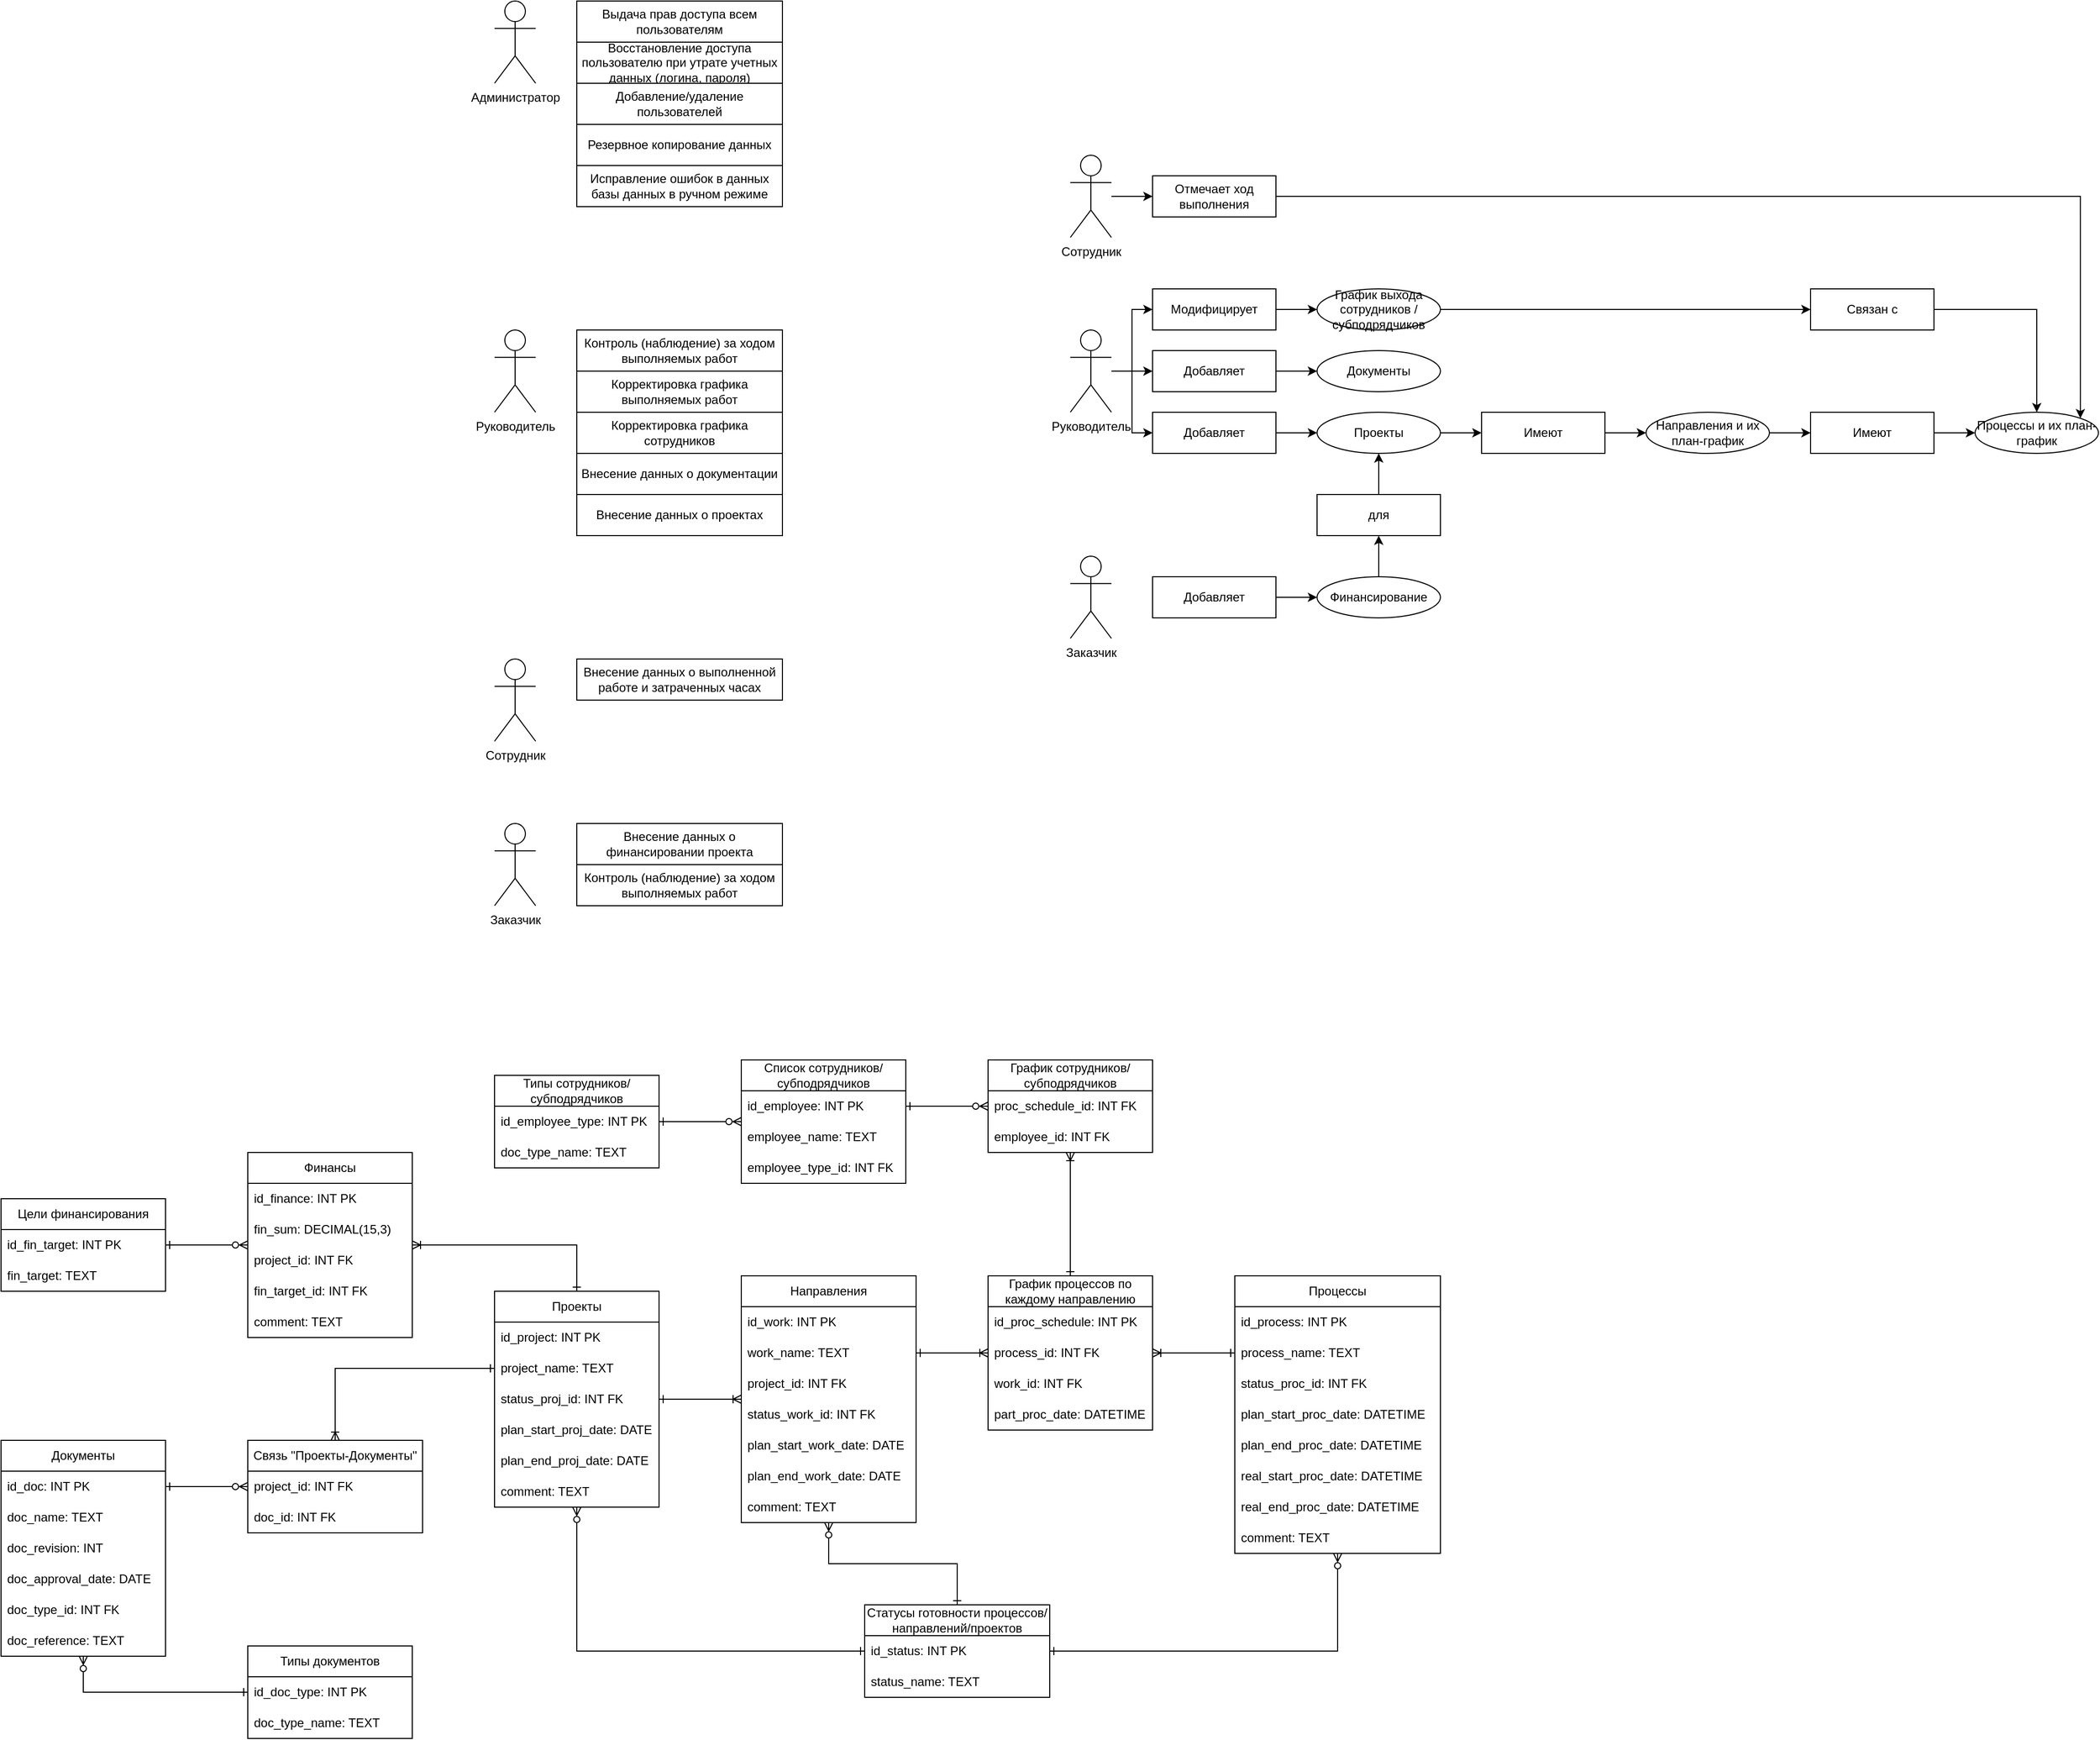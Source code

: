 <mxfile version="20.8.16" type="device"><diagram name="Страница 1" id="fmN9iyPUfNRFWjDnkUL7"><mxGraphModel dx="2022" dy="703" grid="1" gridSize="10" guides="1" tooltips="1" connect="1" arrows="1" fold="1" page="1" pageScale="1" pageWidth="827" pageHeight="1169" math="0" shadow="0"><root><mxCell id="0"/><mxCell id="1" parent="0"/><mxCell id="URgzdsY_pDpGxQ0iiPuo-1" value="Администратор" style="shape=umlActor;verticalLabelPosition=bottom;verticalAlign=top;html=1;outlineConnect=0;" parent="1" vertex="1"><mxGeometry x="40" y="40" width="40" height="80" as="geometry"/></mxCell><mxCell id="URgzdsY_pDpGxQ0iiPuo-2" value="Руководитель" style="shape=umlActor;verticalLabelPosition=bottom;verticalAlign=top;html=1;outlineConnect=0;" parent="1" vertex="1"><mxGeometry x="40" y="360" width="40" height="80" as="geometry"/></mxCell><mxCell id="URgzdsY_pDpGxQ0iiPuo-4" value="Сотрудник" style="shape=umlActor;verticalLabelPosition=bottom;verticalAlign=top;html=1;outlineConnect=0;" parent="1" vertex="1"><mxGeometry x="40" y="680" width="40" height="80" as="geometry"/></mxCell><mxCell id="URgzdsY_pDpGxQ0iiPuo-5" value="Заказчик" style="shape=umlActor;verticalLabelPosition=bottom;verticalAlign=top;html=1;outlineConnect=0;" parent="1" vertex="1"><mxGeometry x="40" y="840" width="40" height="80" as="geometry"/></mxCell><mxCell id="URgzdsY_pDpGxQ0iiPuo-7" value="Выдача прав доступа всем пользователям" style="rounded=0;whiteSpace=wrap;html=1;" parent="1" vertex="1"><mxGeometry x="120" y="40" width="200" height="40" as="geometry"/></mxCell><mxCell id="URgzdsY_pDpGxQ0iiPuo-8" value="Восстановление доступа пользователю при утрате учетных данных (логина, пароля)" style="rounded=0;whiteSpace=wrap;html=1;" parent="1" vertex="1"><mxGeometry x="120" y="80" width="200" height="40" as="geometry"/></mxCell><mxCell id="URgzdsY_pDpGxQ0iiPuo-9" value="Добавление/удаление пользователей" style="rounded=0;whiteSpace=wrap;html=1;" parent="1" vertex="1"><mxGeometry x="120" y="120" width="200" height="40" as="geometry"/></mxCell><mxCell id="URgzdsY_pDpGxQ0iiPuo-10" value="Резервное копирование данных" style="rounded=0;whiteSpace=wrap;html=1;" parent="1" vertex="1"><mxGeometry x="120" y="160" width="200" height="40" as="geometry"/></mxCell><mxCell id="URgzdsY_pDpGxQ0iiPuo-11" value="Исправление ошибок в данных базы данных в ручном режиме" style="rounded=0;whiteSpace=wrap;html=1;" parent="1" vertex="1"><mxGeometry x="120" y="200" width="200" height="40" as="geometry"/></mxCell><mxCell id="URgzdsY_pDpGxQ0iiPuo-12" value="Контроль (наблюдение) за ходом выполняемых работ" style="rounded=0;whiteSpace=wrap;html=1;" parent="1" vertex="1"><mxGeometry x="120" y="360" width="200" height="40" as="geometry"/></mxCell><mxCell id="URgzdsY_pDpGxQ0iiPuo-13" value="Корректировка графика выполняемых работ" style="rounded=0;whiteSpace=wrap;html=1;" parent="1" vertex="1"><mxGeometry x="120" y="400" width="200" height="40" as="geometry"/></mxCell><mxCell id="URgzdsY_pDpGxQ0iiPuo-14" value="Корректировка графика сотрудников" style="rounded=0;whiteSpace=wrap;html=1;" parent="1" vertex="1"><mxGeometry x="120" y="440" width="200" height="40" as="geometry"/></mxCell><mxCell id="URgzdsY_pDpGxQ0iiPuo-15" value="Внесение данных о документации" style="rounded=0;whiteSpace=wrap;html=1;" parent="1" vertex="1"><mxGeometry x="120" y="480" width="200" height="40" as="geometry"/></mxCell><mxCell id="URgzdsY_pDpGxQ0iiPuo-16" value="Внесение данных о выполненной работе и затраченных часах" style="rounded=0;whiteSpace=wrap;html=1;" parent="1" vertex="1"><mxGeometry x="120" y="680" width="200" height="40" as="geometry"/></mxCell><mxCell id="URgzdsY_pDpGxQ0iiPuo-18" value="Внесение данных о финансировании проекта" style="rounded=0;whiteSpace=wrap;html=1;" parent="1" vertex="1"><mxGeometry x="120" y="840" width="200" height="40" as="geometry"/></mxCell><mxCell id="URgzdsY_pDpGxQ0iiPuo-19" value="Внесение данных о проектах" style="rounded=0;whiteSpace=wrap;html=1;" parent="1" vertex="1"><mxGeometry x="120" y="520" width="200" height="40" as="geometry"/></mxCell><mxCell id="URgzdsY_pDpGxQ0iiPuo-20" value="Контроль (наблюдение) за ходом выполняемых работ" style="rounded=0;whiteSpace=wrap;html=1;" parent="1" vertex="1"><mxGeometry x="120" y="880" width="200" height="40" as="geometry"/></mxCell><mxCell id="NJq0uMpgnQqHu8FUsly3-77" style="edgeStyle=orthogonalEdgeStyle;rounded=0;orthogonalLoop=1;jettySize=auto;html=1;entryX=0;entryY=0.5;entryDx=0;entryDy=0;startArrow=ERzeroToMany;startFill=0;endArrow=ERone;endFill=0;" parent="1" source="URgzdsY_pDpGxQ0iiPuo-29" target="NJq0uMpgnQqHu8FUsly3-2" edge="1"><mxGeometry relative="1" as="geometry"/></mxCell><mxCell id="URgzdsY_pDpGxQ0iiPuo-29" value="Проекты" style="swimlane;fontStyle=0;childLayout=stackLayout;horizontal=1;startSize=30;horizontalStack=0;resizeParent=1;resizeParentMax=0;resizeLast=0;collapsible=1;marginBottom=0;whiteSpace=wrap;html=1;" parent="1" vertex="1"><mxGeometry x="40" y="1295" width="160" height="210" as="geometry"/></mxCell><mxCell id="URgzdsY_pDpGxQ0iiPuo-30" value="id_project: INT PK" style="text;strokeColor=none;fillColor=none;align=left;verticalAlign=middle;spacingLeft=4;spacingRight=4;overflow=hidden;points=[[0,0.5],[1,0.5]];portConstraint=eastwest;rotatable=0;whiteSpace=wrap;html=1;" parent="URgzdsY_pDpGxQ0iiPuo-29" vertex="1"><mxGeometry y="30" width="160" height="30" as="geometry"/></mxCell><mxCell id="NJq0uMpgnQqHu8FUsly3-47" value="project_name: TEXT" style="text;strokeColor=none;fillColor=none;align=left;verticalAlign=middle;spacingLeft=4;spacingRight=4;overflow=hidden;points=[[0,0.5],[1,0.5]];portConstraint=eastwest;rotatable=0;whiteSpace=wrap;html=1;" parent="URgzdsY_pDpGxQ0iiPuo-29" vertex="1"><mxGeometry y="60" width="160" height="30" as="geometry"/></mxCell><mxCell id="NJq0uMpgnQqHu8FUsly3-48" value="status_proj_id: INT FK" style="text;strokeColor=none;fillColor=none;align=left;verticalAlign=middle;spacingLeft=4;spacingRight=4;overflow=hidden;points=[[0,0.5],[1,0.5]];portConstraint=eastwest;rotatable=0;whiteSpace=wrap;html=1;" parent="URgzdsY_pDpGxQ0iiPuo-29" vertex="1"><mxGeometry y="90" width="160" height="30" as="geometry"/></mxCell><mxCell id="URgzdsY_pDpGxQ0iiPuo-31" value="plan_start_proj_date: DATE" style="text;strokeColor=none;fillColor=none;align=left;verticalAlign=middle;spacingLeft=4;spacingRight=4;overflow=hidden;points=[[0,0.5],[1,0.5]];portConstraint=eastwest;rotatable=0;whiteSpace=wrap;html=1;" parent="URgzdsY_pDpGxQ0iiPuo-29" vertex="1"><mxGeometry y="120" width="160" height="30" as="geometry"/></mxCell><mxCell id="NJq0uMpgnQqHu8FUsly3-49" value="plan_end_proj_date: DATE" style="text;strokeColor=none;fillColor=none;align=left;verticalAlign=middle;spacingLeft=4;spacingRight=4;overflow=hidden;points=[[0,0.5],[1,0.5]];portConstraint=eastwest;rotatable=0;whiteSpace=wrap;html=1;" parent="URgzdsY_pDpGxQ0iiPuo-29" vertex="1"><mxGeometry y="150" width="160" height="30" as="geometry"/></mxCell><mxCell id="URgzdsY_pDpGxQ0iiPuo-32" value="comment: TEXT" style="text;strokeColor=none;fillColor=none;align=left;verticalAlign=middle;spacingLeft=4;spacingRight=4;overflow=hidden;points=[[0,0.5],[1,0.5]];portConstraint=eastwest;rotatable=0;whiteSpace=wrap;html=1;" parent="URgzdsY_pDpGxQ0iiPuo-29" vertex="1"><mxGeometry y="180" width="160" height="30" as="geometry"/></mxCell><mxCell id="NJq0uMpgnQqHu8FUsly3-1" value="Статусы готовности процессов/направлений/проектов" style="swimlane;fontStyle=0;childLayout=stackLayout;horizontal=1;startSize=30;horizontalStack=0;resizeParent=1;resizeParentMax=0;resizeLast=0;collapsible=1;marginBottom=0;whiteSpace=wrap;html=1;" parent="1" vertex="1"><mxGeometry x="400" y="1600" width="180" height="90" as="geometry"/></mxCell><mxCell id="NJq0uMpgnQqHu8FUsly3-2" value="id_status: INT PK" style="text;strokeColor=none;fillColor=none;align=left;verticalAlign=middle;spacingLeft=4;spacingRight=4;overflow=hidden;points=[[0,0.5],[1,0.5]];portConstraint=eastwest;rotatable=0;whiteSpace=wrap;html=1;" parent="NJq0uMpgnQqHu8FUsly3-1" vertex="1"><mxGeometry y="30" width="180" height="30" as="geometry"/></mxCell><mxCell id="NJq0uMpgnQqHu8FUsly3-3" value="status_name: TEXT" style="text;strokeColor=none;fillColor=none;align=left;verticalAlign=middle;spacingLeft=4;spacingRight=4;overflow=hidden;points=[[0,0.5],[1,0.5]];portConstraint=eastwest;rotatable=0;whiteSpace=wrap;html=1;" parent="NJq0uMpgnQqHu8FUsly3-1" vertex="1"><mxGeometry y="60" width="180" height="30" as="geometry"/></mxCell><mxCell id="NJq0uMpgnQqHu8FUsly3-90" style="edgeStyle=orthogonalEdgeStyle;rounded=0;orthogonalLoop=1;jettySize=auto;html=1;entryX=1;entryY=0.5;entryDx=0;entryDy=0;endArrow=ERone;endFill=0;startArrow=ERzeroToMany;startFill=0;" parent="1" source="NJq0uMpgnQqHu8FUsly3-5" target="NJq0uMpgnQqHu8FUsly3-42" edge="1"><mxGeometry relative="1" as="geometry"/></mxCell><mxCell id="NJq0uMpgnQqHu8FUsly3-91" style="edgeStyle=orthogonalEdgeStyle;rounded=0;orthogonalLoop=1;jettySize=auto;html=1;entryX=0.5;entryY=0;entryDx=0;entryDy=0;startArrow=ERoneToMany;startFill=0;endArrow=ERone;endFill=0;" parent="1" source="NJq0uMpgnQqHu8FUsly3-5" target="URgzdsY_pDpGxQ0iiPuo-29" edge="1"><mxGeometry relative="1" as="geometry"/></mxCell><mxCell id="NJq0uMpgnQqHu8FUsly3-5" value="Финансы" style="swimlane;fontStyle=0;childLayout=stackLayout;horizontal=1;startSize=30;horizontalStack=0;resizeParent=1;resizeParentMax=0;resizeLast=0;collapsible=1;marginBottom=0;whiteSpace=wrap;html=1;" parent="1" vertex="1"><mxGeometry x="-200" y="1160" width="160" height="180" as="geometry"/></mxCell><mxCell id="NJq0uMpgnQqHu8FUsly3-6" value="id_finance: INT PK" style="text;strokeColor=none;fillColor=none;align=left;verticalAlign=middle;spacingLeft=4;spacingRight=4;overflow=hidden;points=[[0,0.5],[1,0.5]];portConstraint=eastwest;rotatable=0;whiteSpace=wrap;html=1;" parent="NJq0uMpgnQqHu8FUsly3-5" vertex="1"><mxGeometry y="30" width="160" height="30" as="geometry"/></mxCell><mxCell id="NJq0uMpgnQqHu8FUsly3-7" value="fin_sum: DECIMAL(15,3)" style="text;strokeColor=none;fillColor=none;align=left;verticalAlign=middle;spacingLeft=4;spacingRight=4;overflow=hidden;points=[[0,0.5],[1,0.5]];portConstraint=eastwest;rotatable=0;whiteSpace=wrap;html=1;" parent="NJq0uMpgnQqHu8FUsly3-5" vertex="1"><mxGeometry y="60" width="160" height="30" as="geometry"/></mxCell><mxCell id="NJq0uMpgnQqHu8FUsly3-92" value="project_id: INT FK" style="text;strokeColor=none;fillColor=none;align=left;verticalAlign=middle;spacingLeft=4;spacingRight=4;overflow=hidden;points=[[0,0.5],[1,0.5]];portConstraint=eastwest;rotatable=0;whiteSpace=wrap;html=1;" parent="NJq0uMpgnQqHu8FUsly3-5" vertex="1"><mxGeometry y="90" width="160" height="30" as="geometry"/></mxCell><mxCell id="NJq0uMpgnQqHu8FUsly3-8" value="fin_target_id: INT FK" style="text;strokeColor=none;fillColor=none;align=left;verticalAlign=middle;spacingLeft=4;spacingRight=4;overflow=hidden;points=[[0,0.5],[1,0.5]];portConstraint=eastwest;rotatable=0;whiteSpace=wrap;html=1;" parent="NJq0uMpgnQqHu8FUsly3-5" vertex="1"><mxGeometry y="120" width="160" height="30" as="geometry"/></mxCell><mxCell id="NJq0uMpgnQqHu8FUsly3-53" value="comment: TEXT" style="text;strokeColor=none;fillColor=none;align=left;verticalAlign=middle;spacingLeft=4;spacingRight=4;overflow=hidden;points=[[0,0.5],[1,0.5]];portConstraint=eastwest;rotatable=0;whiteSpace=wrap;html=1;" parent="NJq0uMpgnQqHu8FUsly3-5" vertex="1"><mxGeometry y="150" width="160" height="30" as="geometry"/></mxCell><mxCell id="NJq0uMpgnQqHu8FUsly3-88" style="edgeStyle=orthogonalEdgeStyle;rounded=0;orthogonalLoop=1;jettySize=auto;html=1;entryX=0;entryY=0.5;entryDx=0;entryDy=0;startArrow=ERzeroToMany;startFill=0;endArrow=ERone;endFill=0;" parent="1" source="NJq0uMpgnQqHu8FUsly3-9" target="NJq0uMpgnQqHu8FUsly3-38" edge="1"><mxGeometry relative="1" as="geometry"/></mxCell><mxCell id="NJq0uMpgnQqHu8FUsly3-9" value="Документы" style="swimlane;fontStyle=0;childLayout=stackLayout;horizontal=1;startSize=30;horizontalStack=0;resizeParent=1;resizeParentMax=0;resizeLast=0;collapsible=1;marginBottom=0;whiteSpace=wrap;html=1;" parent="1" vertex="1"><mxGeometry x="-440" y="1440" width="160" height="210" as="geometry"/></mxCell><mxCell id="NJq0uMpgnQqHu8FUsly3-10" value="id_doc: INT PK" style="text;strokeColor=none;fillColor=none;align=left;verticalAlign=middle;spacingLeft=4;spacingRight=4;overflow=hidden;points=[[0,0.5],[1,0.5]];portConstraint=eastwest;rotatable=0;whiteSpace=wrap;html=1;" parent="NJq0uMpgnQqHu8FUsly3-9" vertex="1"><mxGeometry y="30" width="160" height="30" as="geometry"/></mxCell><mxCell id="NJq0uMpgnQqHu8FUsly3-12" value="doc_name: TEXT" style="text;strokeColor=none;fillColor=none;align=left;verticalAlign=middle;spacingLeft=4;spacingRight=4;overflow=hidden;points=[[0,0.5],[1,0.5]];portConstraint=eastwest;rotatable=0;whiteSpace=wrap;html=1;" parent="NJq0uMpgnQqHu8FUsly3-9" vertex="1"><mxGeometry y="60" width="160" height="30" as="geometry"/></mxCell><mxCell id="NJq0uMpgnQqHu8FUsly3-54" value="doc_revision: INT" style="text;strokeColor=none;fillColor=none;align=left;verticalAlign=middle;spacingLeft=4;spacingRight=4;overflow=hidden;points=[[0,0.5],[1,0.5]];portConstraint=eastwest;rotatable=0;whiteSpace=wrap;html=1;" parent="NJq0uMpgnQqHu8FUsly3-9" vertex="1"><mxGeometry y="90" width="160" height="30" as="geometry"/></mxCell><mxCell id="NJq0uMpgnQqHu8FUsly3-55" value="doc_approval_date: DATE" style="text;strokeColor=none;fillColor=none;align=left;verticalAlign=middle;spacingLeft=4;spacingRight=4;overflow=hidden;points=[[0,0.5],[1,0.5]];portConstraint=eastwest;rotatable=0;whiteSpace=wrap;html=1;" parent="NJq0uMpgnQqHu8FUsly3-9" vertex="1"><mxGeometry y="120" width="160" height="30" as="geometry"/></mxCell><mxCell id="NJq0uMpgnQqHu8FUsly3-62" value="doc_type_id: INT FK" style="text;strokeColor=none;fillColor=none;align=left;verticalAlign=middle;spacingLeft=4;spacingRight=4;overflow=hidden;points=[[0,0.5],[1,0.5]];portConstraint=eastwest;rotatable=0;whiteSpace=wrap;html=1;" parent="NJq0uMpgnQqHu8FUsly3-9" vertex="1"><mxGeometry y="150" width="160" height="30" as="geometry"/></mxCell><mxCell id="NJq0uMpgnQqHu8FUsly3-11" value="doc_reference: TEXT" style="text;strokeColor=none;fillColor=none;align=left;verticalAlign=middle;spacingLeft=4;spacingRight=4;overflow=hidden;points=[[0,0.5],[1,0.5]];portConstraint=eastwest;rotatable=0;whiteSpace=wrap;html=1;" parent="NJq0uMpgnQqHu8FUsly3-9" vertex="1"><mxGeometry y="180" width="160" height="30" as="geometry"/></mxCell><mxCell id="NJq0uMpgnQqHu8FUsly3-78" style="edgeStyle=orthogonalEdgeStyle;rounded=0;orthogonalLoop=1;jettySize=auto;html=1;entryX=0.5;entryY=0;entryDx=0;entryDy=0;startArrow=ERzeroToMany;startFill=0;endArrow=ERone;endFill=0;" parent="1" source="NJq0uMpgnQqHu8FUsly3-13" target="NJq0uMpgnQqHu8FUsly3-1" edge="1"><mxGeometry relative="1" as="geometry"/></mxCell><mxCell id="NJq0uMpgnQqHu8FUsly3-93" style="edgeStyle=orthogonalEdgeStyle;rounded=0;orthogonalLoop=1;jettySize=auto;html=1;entryX=1;entryY=0.5;entryDx=0;entryDy=0;startArrow=ERoneToMany;startFill=0;endArrow=ERone;endFill=0;" parent="1" source="NJq0uMpgnQqHu8FUsly3-13" target="NJq0uMpgnQqHu8FUsly3-48" edge="1"><mxGeometry relative="1" as="geometry"/></mxCell><mxCell id="NJq0uMpgnQqHu8FUsly3-13" value="Направления" style="swimlane;fontStyle=0;childLayout=stackLayout;horizontal=1;startSize=30;horizontalStack=0;resizeParent=1;resizeParentMax=0;resizeLast=0;collapsible=1;marginBottom=0;whiteSpace=wrap;html=1;" parent="1" vertex="1"><mxGeometry x="280" y="1280" width="170" height="240" as="geometry"/></mxCell><mxCell id="NJq0uMpgnQqHu8FUsly3-14" value="id_work: INT PK" style="text;strokeColor=none;fillColor=none;align=left;verticalAlign=middle;spacingLeft=4;spacingRight=4;overflow=hidden;points=[[0,0.5],[1,0.5]];portConstraint=eastwest;rotatable=0;whiteSpace=wrap;html=1;" parent="NJq0uMpgnQqHu8FUsly3-13" vertex="1"><mxGeometry y="30" width="170" height="30" as="geometry"/></mxCell><mxCell id="NJq0uMpgnQqHu8FUsly3-15" value="work_name: TEXT" style="text;strokeColor=none;fillColor=none;align=left;verticalAlign=middle;spacingLeft=4;spacingRight=4;overflow=hidden;points=[[0,0.5],[1,0.5]];portConstraint=eastwest;rotatable=0;whiteSpace=wrap;html=1;" parent="NJq0uMpgnQqHu8FUsly3-13" vertex="1"><mxGeometry y="60" width="170" height="30" as="geometry"/></mxCell><mxCell id="NJq0uMpgnQqHu8FUsly3-51" value="project_id: INT FK" style="text;strokeColor=none;fillColor=none;align=left;verticalAlign=middle;spacingLeft=4;spacingRight=4;overflow=hidden;points=[[0,0.5],[1,0.5]];portConstraint=eastwest;rotatable=0;whiteSpace=wrap;html=1;" parent="NJq0uMpgnQqHu8FUsly3-13" vertex="1"><mxGeometry y="90" width="170" height="30" as="geometry"/></mxCell><mxCell id="NJq0uMpgnQqHu8FUsly3-75" value="status_work_id: INT FK" style="text;strokeColor=none;fillColor=none;align=left;verticalAlign=middle;spacingLeft=4;spacingRight=4;overflow=hidden;points=[[0,0.5],[1,0.5]];portConstraint=eastwest;rotatable=0;whiteSpace=wrap;html=1;" parent="NJq0uMpgnQqHu8FUsly3-13" vertex="1"><mxGeometry y="120" width="170" height="30" as="geometry"/></mxCell><mxCell id="NJq0uMpgnQqHu8FUsly3-16" value="plan_start_work_date: DATE" style="text;strokeColor=none;fillColor=none;align=left;verticalAlign=middle;spacingLeft=4;spacingRight=4;overflow=hidden;points=[[0,0.5],[1,0.5]];portConstraint=eastwest;rotatable=0;whiteSpace=wrap;html=1;" parent="NJq0uMpgnQqHu8FUsly3-13" vertex="1"><mxGeometry y="150" width="170" height="30" as="geometry"/></mxCell><mxCell id="NJq0uMpgnQqHu8FUsly3-52" value="plan_end_work_date: DATE" style="text;strokeColor=none;fillColor=none;align=left;verticalAlign=middle;spacingLeft=4;spacingRight=4;overflow=hidden;points=[[0,0.5],[1,0.5]];portConstraint=eastwest;rotatable=0;whiteSpace=wrap;html=1;" parent="NJq0uMpgnQqHu8FUsly3-13" vertex="1"><mxGeometry y="180" width="170" height="30" as="geometry"/></mxCell><mxCell id="NJq0uMpgnQqHu8FUsly3-69" value="comment: TEXT" style="text;strokeColor=none;fillColor=none;align=left;verticalAlign=middle;spacingLeft=4;spacingRight=4;overflow=hidden;points=[[0,0.5],[1,0.5]];portConstraint=eastwest;rotatable=0;whiteSpace=wrap;html=1;" parent="NJq0uMpgnQqHu8FUsly3-13" vertex="1"><mxGeometry y="210" width="170" height="30" as="geometry"/></mxCell><mxCell id="NJq0uMpgnQqHu8FUsly3-80" style="edgeStyle=orthogonalEdgeStyle;rounded=0;orthogonalLoop=1;jettySize=auto;html=1;entryX=1;entryY=0.5;entryDx=0;entryDy=0;startArrow=ERoneToMany;startFill=0;endArrow=ERone;endFill=0;" parent="1" source="NJq0uMpgnQqHu8FUsly3-17" target="NJq0uMpgnQqHu8FUsly3-15" edge="1"><mxGeometry relative="1" as="geometry"/></mxCell><mxCell id="NJq0uMpgnQqHu8FUsly3-81" style="edgeStyle=orthogonalEdgeStyle;rounded=0;orthogonalLoop=1;jettySize=auto;html=1;entryX=0;entryY=0.5;entryDx=0;entryDy=0;startArrow=ERoneToMany;startFill=0;endArrow=ERone;endFill=0;" parent="1" source="NJq0uMpgnQqHu8FUsly3-17" target="NJq0uMpgnQqHu8FUsly3-66" edge="1"><mxGeometry relative="1" as="geometry"/></mxCell><mxCell id="NJq0uMpgnQqHu8FUsly3-17" value="График процессов по каждому направлению" style="swimlane;fontStyle=0;childLayout=stackLayout;horizontal=1;startSize=30;horizontalStack=0;resizeParent=1;resizeParentMax=0;resizeLast=0;collapsible=1;marginBottom=0;whiteSpace=wrap;html=1;" parent="1" vertex="1"><mxGeometry x="520" y="1280" width="160" height="150" as="geometry"/></mxCell><mxCell id="NJq0uMpgnQqHu8FUsly3-18" value="id_proc_schedule: INT PK" style="text;strokeColor=none;fillColor=none;align=left;verticalAlign=middle;spacingLeft=4;spacingRight=4;overflow=hidden;points=[[0,0.5],[1,0.5]];portConstraint=eastwest;rotatable=0;whiteSpace=wrap;html=1;" parent="NJq0uMpgnQqHu8FUsly3-17" vertex="1"><mxGeometry y="30" width="160" height="30" as="geometry"/></mxCell><mxCell id="NJq0uMpgnQqHu8FUsly3-19" value="process_id: INT FK" style="text;strokeColor=none;fillColor=none;align=left;verticalAlign=middle;spacingLeft=4;spacingRight=4;overflow=hidden;points=[[0,0.5],[1,0.5]];portConstraint=eastwest;rotatable=0;whiteSpace=wrap;html=1;" parent="NJq0uMpgnQqHu8FUsly3-17" vertex="1"><mxGeometry y="60" width="160" height="30" as="geometry"/></mxCell><mxCell id="NJq0uMpgnQqHu8FUsly3-20" value="work_id: INT FK" style="text;strokeColor=none;fillColor=none;align=left;verticalAlign=middle;spacingLeft=4;spacingRight=4;overflow=hidden;points=[[0,0.5],[1,0.5]];portConstraint=eastwest;rotatable=0;whiteSpace=wrap;html=1;" parent="NJq0uMpgnQqHu8FUsly3-17" vertex="1"><mxGeometry y="90" width="160" height="30" as="geometry"/></mxCell><mxCell id="NJq0uMpgnQqHu8FUsly3-71" value="part_proc_date: DATETIME" style="text;strokeColor=none;fillColor=none;align=left;verticalAlign=middle;spacingLeft=4;spacingRight=4;overflow=hidden;points=[[0,0.5],[1,0.5]];portConstraint=eastwest;rotatable=0;whiteSpace=wrap;html=1;" parent="NJq0uMpgnQqHu8FUsly3-17" vertex="1"><mxGeometry y="120" width="160" height="30" as="geometry"/></mxCell><mxCell id="NJq0uMpgnQqHu8FUsly3-79" style="edgeStyle=orthogonalEdgeStyle;rounded=0;orthogonalLoop=1;jettySize=auto;html=1;entryX=1;entryY=0.5;entryDx=0;entryDy=0;startArrow=ERzeroToMany;startFill=0;endArrow=ERone;endFill=0;" parent="1" source="NJq0uMpgnQqHu8FUsly3-21" target="NJq0uMpgnQqHu8FUsly3-2" edge="1"><mxGeometry relative="1" as="geometry"/></mxCell><mxCell id="NJq0uMpgnQqHu8FUsly3-21" value="Процессы" style="swimlane;fontStyle=0;childLayout=stackLayout;horizontal=1;startSize=30;horizontalStack=0;resizeParent=1;resizeParentMax=0;resizeLast=0;collapsible=1;marginBottom=0;whiteSpace=wrap;html=1;" parent="1" vertex="1"><mxGeometry x="760" y="1280" width="200" height="270" as="geometry"/></mxCell><mxCell id="NJq0uMpgnQqHu8FUsly3-22" value="id_process: INT PK" style="text;strokeColor=none;fillColor=none;align=left;verticalAlign=middle;spacingLeft=4;spacingRight=4;overflow=hidden;points=[[0,0.5],[1,0.5]];portConstraint=eastwest;rotatable=0;whiteSpace=wrap;html=1;" parent="NJq0uMpgnQqHu8FUsly3-21" vertex="1"><mxGeometry y="30" width="200" height="30" as="geometry"/></mxCell><mxCell id="NJq0uMpgnQqHu8FUsly3-66" value="process_name: TEXT" style="text;strokeColor=none;fillColor=none;align=left;verticalAlign=middle;spacingLeft=4;spacingRight=4;overflow=hidden;points=[[0,0.5],[1,0.5]];portConstraint=eastwest;rotatable=0;whiteSpace=wrap;html=1;" parent="NJq0uMpgnQqHu8FUsly3-21" vertex="1"><mxGeometry y="60" width="200" height="30" as="geometry"/></mxCell><mxCell id="NJq0uMpgnQqHu8FUsly3-76" value="status_proc_id: INT FK" style="text;strokeColor=none;fillColor=none;align=left;verticalAlign=middle;spacingLeft=4;spacingRight=4;overflow=hidden;points=[[0,0.5],[1,0.5]];portConstraint=eastwest;rotatable=0;whiteSpace=wrap;html=1;" parent="NJq0uMpgnQqHu8FUsly3-21" vertex="1"><mxGeometry y="90" width="200" height="30" as="geometry"/></mxCell><mxCell id="NJq0uMpgnQqHu8FUsly3-23" value="plan_start_proc_date: DATETIME" style="text;strokeColor=none;fillColor=none;align=left;verticalAlign=middle;spacingLeft=4;spacingRight=4;overflow=hidden;points=[[0,0.5],[1,0.5]];portConstraint=eastwest;rotatable=0;whiteSpace=wrap;html=1;" parent="NJq0uMpgnQqHu8FUsly3-21" vertex="1"><mxGeometry y="120" width="200" height="30" as="geometry"/></mxCell><mxCell id="NJq0uMpgnQqHu8FUsly3-24" value="plan_end_proc_date: DATETIME" style="text;strokeColor=none;fillColor=none;align=left;verticalAlign=middle;spacingLeft=4;spacingRight=4;overflow=hidden;points=[[0,0.5],[1,0.5]];portConstraint=eastwest;rotatable=0;whiteSpace=wrap;html=1;" parent="NJq0uMpgnQqHu8FUsly3-21" vertex="1"><mxGeometry y="150" width="200" height="30" as="geometry"/></mxCell><mxCell id="NJq0uMpgnQqHu8FUsly3-72" value="real_start_proc_date: DATETIME" style="text;strokeColor=none;fillColor=none;align=left;verticalAlign=middle;spacingLeft=4;spacingRight=4;overflow=hidden;points=[[0,0.5],[1,0.5]];portConstraint=eastwest;rotatable=0;whiteSpace=wrap;html=1;" parent="NJq0uMpgnQqHu8FUsly3-21" vertex="1"><mxGeometry y="180" width="200" height="30" as="geometry"/></mxCell><mxCell id="NJq0uMpgnQqHu8FUsly3-74" value="real_end_proc_date: DATETIME" style="text;strokeColor=none;fillColor=none;align=left;verticalAlign=middle;spacingLeft=4;spacingRight=4;overflow=hidden;points=[[0,0.5],[1,0.5]];portConstraint=eastwest;rotatable=0;whiteSpace=wrap;html=1;" parent="NJq0uMpgnQqHu8FUsly3-21" vertex="1"><mxGeometry y="210" width="200" height="30" as="geometry"/></mxCell><mxCell id="NJq0uMpgnQqHu8FUsly3-70" value="comment: TEXT" style="text;strokeColor=none;fillColor=none;align=left;verticalAlign=middle;spacingLeft=4;spacingRight=4;overflow=hidden;points=[[0,0.5],[1,0.5]];portConstraint=eastwest;rotatable=0;whiteSpace=wrap;html=1;" parent="NJq0uMpgnQqHu8FUsly3-21" vertex="1"><mxGeometry y="240" width="200" height="30" as="geometry"/></mxCell><mxCell id="NJq0uMpgnQqHu8FUsly3-83" style="edgeStyle=orthogonalEdgeStyle;rounded=0;orthogonalLoop=1;jettySize=auto;html=1;entryX=1;entryY=0.5;entryDx=0;entryDy=0;startArrow=ERzeroToMany;startFill=0;endArrow=ERone;endFill=0;" parent="1" source="NJq0uMpgnQqHu8FUsly3-25" target="NJq0uMpgnQqHu8FUsly3-34" edge="1"><mxGeometry relative="1" as="geometry"/></mxCell><mxCell id="NJq0uMpgnQqHu8FUsly3-87" style="edgeStyle=orthogonalEdgeStyle;rounded=0;orthogonalLoop=1;jettySize=auto;html=1;entryX=0.5;entryY=0;entryDx=0;entryDy=0;startArrow=ERoneToMany;startFill=0;endArrow=ERone;endFill=0;" parent="1" source="NJq0uMpgnQqHu8FUsly3-25" target="NJq0uMpgnQqHu8FUsly3-17" edge="1"><mxGeometry relative="1" as="geometry"/></mxCell><mxCell id="NJq0uMpgnQqHu8FUsly3-25" value="График сотрудников/субподрядчиков" style="swimlane;fontStyle=0;childLayout=stackLayout;horizontal=1;startSize=30;horizontalStack=0;resizeParent=1;resizeParentMax=0;resizeLast=0;collapsible=1;marginBottom=0;whiteSpace=wrap;html=1;" parent="1" vertex="1"><mxGeometry x="520" y="1070" width="160" height="90" as="geometry"/></mxCell><mxCell id="NJq0uMpgnQqHu8FUsly3-26" value="proc_schedule_id: INT FK" style="text;strokeColor=none;fillColor=none;align=left;verticalAlign=middle;spacingLeft=4;spacingRight=4;overflow=hidden;points=[[0,0.5],[1,0.5]];portConstraint=eastwest;rotatable=0;whiteSpace=wrap;html=1;" parent="NJq0uMpgnQqHu8FUsly3-25" vertex="1"><mxGeometry y="30" width="160" height="30" as="geometry"/></mxCell><mxCell id="NJq0uMpgnQqHu8FUsly3-27" value="employee_id: INT FK" style="text;strokeColor=none;fillColor=none;align=left;verticalAlign=middle;spacingLeft=4;spacingRight=4;overflow=hidden;points=[[0,0.5],[1,0.5]];portConstraint=eastwest;rotatable=0;whiteSpace=wrap;html=1;" parent="NJq0uMpgnQqHu8FUsly3-25" vertex="1"><mxGeometry y="60" width="160" height="30" as="geometry"/></mxCell><mxCell id="NJq0uMpgnQqHu8FUsly3-85" style="edgeStyle=orthogonalEdgeStyle;rounded=0;orthogonalLoop=1;jettySize=auto;html=1;entryX=1;entryY=0.5;entryDx=0;entryDy=0;startArrow=ERzeroToMany;startFill=0;endArrow=ERone;endFill=0;" parent="1" source="NJq0uMpgnQqHu8FUsly3-33" target="NJq0uMpgnQqHu8FUsly3-64" edge="1"><mxGeometry relative="1" as="geometry"/></mxCell><mxCell id="NJq0uMpgnQqHu8FUsly3-33" value="Список сотрудников/субподрядчиков" style="swimlane;fontStyle=0;childLayout=stackLayout;horizontal=1;startSize=30;horizontalStack=0;resizeParent=1;resizeParentMax=0;resizeLast=0;collapsible=1;marginBottom=0;whiteSpace=wrap;html=1;" parent="1" vertex="1"><mxGeometry x="280" y="1070" width="160" height="120" as="geometry"/></mxCell><mxCell id="NJq0uMpgnQqHu8FUsly3-34" value="id_employee: INT PK" style="text;strokeColor=none;fillColor=none;align=left;verticalAlign=middle;spacingLeft=4;spacingRight=4;overflow=hidden;points=[[0,0.5],[1,0.5]];portConstraint=eastwest;rotatable=0;whiteSpace=wrap;html=1;" parent="NJq0uMpgnQqHu8FUsly3-33" vertex="1"><mxGeometry y="30" width="160" height="30" as="geometry"/></mxCell><mxCell id="NJq0uMpgnQqHu8FUsly3-36" value="employee_name: TEXT" style="text;strokeColor=none;fillColor=none;align=left;verticalAlign=middle;spacingLeft=4;spacingRight=4;overflow=hidden;points=[[0,0.5],[1,0.5]];portConstraint=eastwest;rotatable=0;whiteSpace=wrap;html=1;" parent="NJq0uMpgnQqHu8FUsly3-33" vertex="1"><mxGeometry y="60" width="160" height="30" as="geometry"/></mxCell><mxCell id="NJq0uMpgnQqHu8FUsly3-35" value="employee_type_id: INT FK" style="text;strokeColor=none;fillColor=none;align=left;verticalAlign=middle;spacingLeft=4;spacingRight=4;overflow=hidden;points=[[0,0.5],[1,0.5]];portConstraint=eastwest;rotatable=0;whiteSpace=wrap;html=1;" parent="NJq0uMpgnQqHu8FUsly3-33" vertex="1"><mxGeometry y="90" width="160" height="30" as="geometry"/></mxCell><mxCell id="NJq0uMpgnQqHu8FUsly3-37" value="Типы документов" style="swimlane;fontStyle=0;childLayout=stackLayout;horizontal=1;startSize=30;horizontalStack=0;resizeParent=1;resizeParentMax=0;resizeLast=0;collapsible=1;marginBottom=0;whiteSpace=wrap;html=1;" parent="1" vertex="1"><mxGeometry x="-200" y="1640" width="160" height="90" as="geometry"/></mxCell><mxCell id="NJq0uMpgnQqHu8FUsly3-38" value="id_doc_type: INT PK" style="text;strokeColor=none;fillColor=none;align=left;verticalAlign=middle;spacingLeft=4;spacingRight=4;overflow=hidden;points=[[0,0.5],[1,0.5]];portConstraint=eastwest;rotatable=0;whiteSpace=wrap;html=1;" parent="NJq0uMpgnQqHu8FUsly3-37" vertex="1"><mxGeometry y="30" width="160" height="30" as="geometry"/></mxCell><mxCell id="NJq0uMpgnQqHu8FUsly3-39" value="doc_type_name: TEXT" style="text;strokeColor=none;fillColor=none;align=left;verticalAlign=middle;spacingLeft=4;spacingRight=4;overflow=hidden;points=[[0,0.5],[1,0.5]];portConstraint=eastwest;rotatable=0;whiteSpace=wrap;html=1;" parent="NJq0uMpgnQqHu8FUsly3-37" vertex="1"><mxGeometry y="60" width="160" height="30" as="geometry"/></mxCell><mxCell id="NJq0uMpgnQqHu8FUsly3-41" value="Цели финансирования" style="swimlane;fontStyle=0;childLayout=stackLayout;horizontal=1;startSize=30;horizontalStack=0;resizeParent=1;resizeParentMax=0;resizeLast=0;collapsible=1;marginBottom=0;whiteSpace=wrap;html=1;" parent="1" vertex="1"><mxGeometry x="-440" y="1205" width="160" height="90" as="geometry"/></mxCell><mxCell id="NJq0uMpgnQqHu8FUsly3-42" value="id_fin_target: INT PK" style="text;strokeColor=none;fillColor=none;align=left;verticalAlign=middle;spacingLeft=4;spacingRight=4;overflow=hidden;points=[[0,0.5],[1,0.5]];portConstraint=eastwest;rotatable=0;whiteSpace=wrap;html=1;" parent="NJq0uMpgnQqHu8FUsly3-41" vertex="1"><mxGeometry y="30" width="160" height="30" as="geometry"/></mxCell><mxCell id="NJq0uMpgnQqHu8FUsly3-43" value="fin_target: TEXT" style="text;strokeColor=none;fillColor=none;align=left;verticalAlign=middle;spacingLeft=4;spacingRight=4;overflow=hidden;points=[[0,0.5],[1,0.5]];portConstraint=eastwest;rotatable=0;whiteSpace=wrap;html=1;" parent="NJq0uMpgnQqHu8FUsly3-41" vertex="1"><mxGeometry y="60" width="160" height="30" as="geometry"/></mxCell><mxCell id="NJq0uMpgnQqHu8FUsly3-94" style="edgeStyle=orthogonalEdgeStyle;rounded=0;orthogonalLoop=1;jettySize=auto;html=1;entryX=0;entryY=0.5;entryDx=0;entryDy=0;startArrow=ERoneToMany;startFill=0;endArrow=ERone;endFill=0;" parent="1" source="NJq0uMpgnQqHu8FUsly3-56" target="NJq0uMpgnQqHu8FUsly3-47" edge="1"><mxGeometry relative="1" as="geometry"/></mxCell><mxCell id="NJq0uMpgnQqHu8FUsly3-95" style="edgeStyle=orthogonalEdgeStyle;rounded=0;orthogonalLoop=1;jettySize=auto;html=1;entryX=1;entryY=0.5;entryDx=0;entryDy=0;endArrow=ERone;endFill=0;startArrow=ERzeroToMany;startFill=0;" parent="1" source="NJq0uMpgnQqHu8FUsly3-56" target="NJq0uMpgnQqHu8FUsly3-10" edge="1"><mxGeometry relative="1" as="geometry"/></mxCell><mxCell id="NJq0uMpgnQqHu8FUsly3-56" value="Связь &quot;Проекты-Документы&quot;" style="swimlane;fontStyle=0;childLayout=stackLayout;horizontal=1;startSize=30;horizontalStack=0;resizeParent=1;resizeParentMax=0;resizeLast=0;collapsible=1;marginBottom=0;whiteSpace=wrap;html=1;" parent="1" vertex="1"><mxGeometry x="-200" y="1440" width="170" height="90" as="geometry"><mxRectangle x="-200" y="1440" width="200" height="30" as="alternateBounds"/></mxGeometry></mxCell><mxCell id="NJq0uMpgnQqHu8FUsly3-57" value="project_id: INT FK" style="text;strokeColor=none;fillColor=none;align=left;verticalAlign=middle;spacingLeft=4;spacingRight=4;overflow=hidden;points=[[0,0.5],[1,0.5]];portConstraint=eastwest;rotatable=0;whiteSpace=wrap;html=1;" parent="NJq0uMpgnQqHu8FUsly3-56" vertex="1"><mxGeometry y="30" width="170" height="30" as="geometry"/></mxCell><mxCell id="NJq0uMpgnQqHu8FUsly3-58" value="doc_id: INT FK" style="text;strokeColor=none;fillColor=none;align=left;verticalAlign=middle;spacingLeft=4;spacingRight=4;overflow=hidden;points=[[0,0.5],[1,0.5]];portConstraint=eastwest;rotatable=0;whiteSpace=wrap;html=1;" parent="NJq0uMpgnQqHu8FUsly3-56" vertex="1"><mxGeometry y="60" width="170" height="30" as="geometry"/></mxCell><mxCell id="NJq0uMpgnQqHu8FUsly3-63" value="Типы сотрудников/субподрядчиков" style="swimlane;fontStyle=0;childLayout=stackLayout;horizontal=1;startSize=30;horizontalStack=0;resizeParent=1;resizeParentMax=0;resizeLast=0;collapsible=1;marginBottom=0;whiteSpace=wrap;html=1;" parent="1" vertex="1"><mxGeometry x="40" y="1085" width="160" height="90" as="geometry"/></mxCell><mxCell id="NJq0uMpgnQqHu8FUsly3-64" value="id_employee_type: INT PK" style="text;strokeColor=none;fillColor=none;align=left;verticalAlign=middle;spacingLeft=4;spacingRight=4;overflow=hidden;points=[[0,0.5],[1,0.5]];portConstraint=eastwest;rotatable=0;whiteSpace=wrap;html=1;" parent="NJq0uMpgnQqHu8FUsly3-63" vertex="1"><mxGeometry y="30" width="160" height="30" as="geometry"/></mxCell><mxCell id="NJq0uMpgnQqHu8FUsly3-65" value="doc_type_name: TEXT" style="text;strokeColor=none;fillColor=none;align=left;verticalAlign=middle;spacingLeft=4;spacingRight=4;overflow=hidden;points=[[0,0.5],[1,0.5]];portConstraint=eastwest;rotatable=0;whiteSpace=wrap;html=1;" parent="NJq0uMpgnQqHu8FUsly3-63" vertex="1"><mxGeometry y="60" width="160" height="30" as="geometry"/></mxCell><mxCell id="0YhXLOQaoFHK-IBtWp2H-17" style="edgeStyle=orthogonalEdgeStyle;rounded=0;orthogonalLoop=1;jettySize=auto;html=1;entryX=0;entryY=0.5;entryDx=0;entryDy=0;" parent="1" source="0YhXLOQaoFHK-IBtWp2H-2" target="0YhXLOQaoFHK-IBtWp2H-16" edge="1"><mxGeometry relative="1" as="geometry"/></mxCell><mxCell id="0YhXLOQaoFHK-IBtWp2H-21" style="edgeStyle=orthogonalEdgeStyle;rounded=0;orthogonalLoop=1;jettySize=auto;html=1;entryX=0;entryY=0.5;entryDx=0;entryDy=0;" parent="1" source="0YhXLOQaoFHK-IBtWp2H-2" target="0YhXLOQaoFHK-IBtWp2H-19" edge="1"><mxGeometry relative="1" as="geometry"/></mxCell><mxCell id="0YhXLOQaoFHK-IBtWp2H-34" style="edgeStyle=orthogonalEdgeStyle;rounded=0;orthogonalLoop=1;jettySize=auto;html=1;entryX=0;entryY=0.5;entryDx=0;entryDy=0;" parent="1" source="0YhXLOQaoFHK-IBtWp2H-2" target="0YhXLOQaoFHK-IBtWp2H-32" edge="1"><mxGeometry relative="1" as="geometry"/></mxCell><mxCell id="0YhXLOQaoFHK-IBtWp2H-2" value="Руководитель" style="shape=umlActor;verticalLabelPosition=bottom;verticalAlign=top;html=1;outlineConnect=0;" parent="1" vertex="1"><mxGeometry x="600" y="360" width="40" height="80" as="geometry"/></mxCell><mxCell id="0YhXLOQaoFHK-IBtWp2H-47" style="edgeStyle=orthogonalEdgeStyle;rounded=0;orthogonalLoop=1;jettySize=auto;html=1;entryX=0;entryY=0.5;entryDx=0;entryDy=0;" parent="1" source="0YhXLOQaoFHK-IBtWp2H-3" target="0YhXLOQaoFHK-IBtWp2H-42" edge="1"><mxGeometry relative="1" as="geometry"/></mxCell><mxCell id="0YhXLOQaoFHK-IBtWp2H-3" value="Сотрудник" style="shape=umlActor;verticalLabelPosition=bottom;verticalAlign=top;html=1;outlineConnect=0;" parent="1" vertex="1"><mxGeometry x="600" y="190" width="40" height="80" as="geometry"/></mxCell><mxCell id="0YhXLOQaoFHK-IBtWp2H-4" value="Заказчик" style="shape=umlActor;verticalLabelPosition=bottom;verticalAlign=top;html=1;outlineConnect=0;" parent="1" vertex="1"><mxGeometry x="600" y="580" width="40" height="80" as="geometry"/></mxCell><mxCell id="0YhXLOQaoFHK-IBtWp2H-15" value="Документы" style="ellipse;whiteSpace=wrap;html=1;" parent="1" vertex="1"><mxGeometry x="840" y="380" width="120" height="40" as="geometry"/></mxCell><mxCell id="0YhXLOQaoFHK-IBtWp2H-18" style="edgeStyle=orthogonalEdgeStyle;rounded=0;orthogonalLoop=1;jettySize=auto;html=1;entryX=0;entryY=0.5;entryDx=0;entryDy=0;" parent="1" source="0YhXLOQaoFHK-IBtWp2H-16" target="0YhXLOQaoFHK-IBtWp2H-15" edge="1"><mxGeometry relative="1" as="geometry"/></mxCell><mxCell id="0YhXLOQaoFHK-IBtWp2H-16" value="Добавляет" style="rounded=0;whiteSpace=wrap;html=1;" parent="1" vertex="1"><mxGeometry x="680" y="380" width="120" height="40" as="geometry"/></mxCell><mxCell id="0YhXLOQaoFHK-IBtWp2H-22" style="edgeStyle=orthogonalEdgeStyle;rounded=0;orthogonalLoop=1;jettySize=auto;html=1;entryX=0;entryY=0.5;entryDx=0;entryDy=0;" parent="1" source="0YhXLOQaoFHK-IBtWp2H-19" target="0YhXLOQaoFHK-IBtWp2H-20" edge="1"><mxGeometry relative="1" as="geometry"/></mxCell><mxCell id="0YhXLOQaoFHK-IBtWp2H-19" value="Добавляет" style="rounded=0;whiteSpace=wrap;html=1;" parent="1" vertex="1"><mxGeometry x="680" y="440" width="120" height="40" as="geometry"/></mxCell><mxCell id="0YhXLOQaoFHK-IBtWp2H-25" style="edgeStyle=orthogonalEdgeStyle;rounded=0;orthogonalLoop=1;jettySize=auto;html=1;entryX=0;entryY=0.5;entryDx=0;entryDy=0;" parent="1" source="0YhXLOQaoFHK-IBtWp2H-20" target="0YhXLOQaoFHK-IBtWp2H-24" edge="1"><mxGeometry relative="1" as="geometry"/></mxCell><mxCell id="0YhXLOQaoFHK-IBtWp2H-20" value="Проекты" style="ellipse;whiteSpace=wrap;html=1;" parent="1" vertex="1"><mxGeometry x="840" y="440" width="120" height="40" as="geometry"/></mxCell><mxCell id="0YhXLOQaoFHK-IBtWp2H-30" style="edgeStyle=orthogonalEdgeStyle;rounded=0;orthogonalLoop=1;jettySize=auto;html=1;entryX=0;entryY=0.5;entryDx=0;entryDy=0;" parent="1" source="0YhXLOQaoFHK-IBtWp2H-23" target="0YhXLOQaoFHK-IBtWp2H-27" edge="1"><mxGeometry relative="1" as="geometry"/></mxCell><mxCell id="0YhXLOQaoFHK-IBtWp2H-23" value="Направления и их план-график" style="ellipse;whiteSpace=wrap;html=1;" parent="1" vertex="1"><mxGeometry x="1160" y="440" width="120" height="40" as="geometry"/></mxCell><mxCell id="0YhXLOQaoFHK-IBtWp2H-26" style="edgeStyle=orthogonalEdgeStyle;rounded=0;orthogonalLoop=1;jettySize=auto;html=1;entryX=0;entryY=0.5;entryDx=0;entryDy=0;" parent="1" source="0YhXLOQaoFHK-IBtWp2H-24" target="0YhXLOQaoFHK-IBtWp2H-23" edge="1"><mxGeometry relative="1" as="geometry"/></mxCell><mxCell id="0YhXLOQaoFHK-IBtWp2H-24" value="Имеют" style="rounded=0;whiteSpace=wrap;html=1;" parent="1" vertex="1"><mxGeometry x="1000" y="440" width="120" height="40" as="geometry"/></mxCell><mxCell id="0YhXLOQaoFHK-IBtWp2H-31" style="edgeStyle=orthogonalEdgeStyle;rounded=0;orthogonalLoop=1;jettySize=auto;html=1;entryX=0;entryY=0.5;entryDx=0;entryDy=0;" parent="1" source="0YhXLOQaoFHK-IBtWp2H-27" target="0YhXLOQaoFHK-IBtWp2H-29" edge="1"><mxGeometry relative="1" as="geometry"/></mxCell><mxCell id="0YhXLOQaoFHK-IBtWp2H-27" value="Имеют" style="rounded=0;whiteSpace=wrap;html=1;" parent="1" vertex="1"><mxGeometry x="1320" y="440" width="120" height="40" as="geometry"/></mxCell><mxCell id="0YhXLOQaoFHK-IBtWp2H-29" value="Процессы и их план-график" style="ellipse;whiteSpace=wrap;html=1;" parent="1" vertex="1"><mxGeometry x="1480" y="440" width="120" height="40" as="geometry"/></mxCell><mxCell id="0YhXLOQaoFHK-IBtWp2H-35" style="edgeStyle=orthogonalEdgeStyle;rounded=0;orthogonalLoop=1;jettySize=auto;html=1;entryX=0;entryY=0.5;entryDx=0;entryDy=0;" parent="1" source="0YhXLOQaoFHK-IBtWp2H-32" target="0YhXLOQaoFHK-IBtWp2H-33" edge="1"><mxGeometry relative="1" as="geometry"/></mxCell><mxCell id="0YhXLOQaoFHK-IBtWp2H-32" value="Модифицирует" style="rounded=0;whiteSpace=wrap;html=1;" parent="1" vertex="1"><mxGeometry x="680" y="320" width="120" height="40" as="geometry"/></mxCell><mxCell id="0YhXLOQaoFHK-IBtWp2H-37" style="edgeStyle=orthogonalEdgeStyle;rounded=0;orthogonalLoop=1;jettySize=auto;html=1;entryX=0;entryY=0.5;entryDx=0;entryDy=0;" parent="1" source="0YhXLOQaoFHK-IBtWp2H-33" target="0YhXLOQaoFHK-IBtWp2H-36" edge="1"><mxGeometry relative="1" as="geometry"/></mxCell><mxCell id="0YhXLOQaoFHK-IBtWp2H-33" value="График выхода сотрудников / субподрядчиков" style="ellipse;whiteSpace=wrap;html=1;" parent="1" vertex="1"><mxGeometry x="840" y="320" width="120" height="40" as="geometry"/></mxCell><mxCell id="0YhXLOQaoFHK-IBtWp2H-38" style="edgeStyle=orthogonalEdgeStyle;rounded=0;orthogonalLoop=1;jettySize=auto;html=1;entryX=0.5;entryY=0;entryDx=0;entryDy=0;" parent="1" source="0YhXLOQaoFHK-IBtWp2H-36" target="0YhXLOQaoFHK-IBtWp2H-29" edge="1"><mxGeometry relative="1" as="geometry"/></mxCell><mxCell id="0YhXLOQaoFHK-IBtWp2H-36" value="Связан с" style="rounded=0;whiteSpace=wrap;html=1;" parent="1" vertex="1"><mxGeometry x="1320" y="320" width="120" height="40" as="geometry"/></mxCell><mxCell id="0YhXLOQaoFHK-IBtWp2H-41" style="edgeStyle=orthogonalEdgeStyle;rounded=0;orthogonalLoop=1;jettySize=auto;html=1;entryX=0;entryY=0.5;entryDx=0;entryDy=0;" parent="1" source="0YhXLOQaoFHK-IBtWp2H-39" target="0YhXLOQaoFHK-IBtWp2H-40" edge="1"><mxGeometry relative="1" as="geometry"/></mxCell><mxCell id="0YhXLOQaoFHK-IBtWp2H-39" value="Добавляет" style="rounded=0;whiteSpace=wrap;html=1;" parent="1" vertex="1"><mxGeometry x="680" y="600" width="120" height="40" as="geometry"/></mxCell><mxCell id="0YhXLOQaoFHK-IBtWp2H-49" style="edgeStyle=orthogonalEdgeStyle;rounded=0;orthogonalLoop=1;jettySize=auto;html=1;entryX=0.5;entryY=1;entryDx=0;entryDy=0;" parent="1" source="0YhXLOQaoFHK-IBtWp2H-40" target="0YhXLOQaoFHK-IBtWp2H-44" edge="1"><mxGeometry relative="1" as="geometry"/></mxCell><mxCell id="0YhXLOQaoFHK-IBtWp2H-40" value="Финансирование" style="ellipse;whiteSpace=wrap;html=1;" parent="1" vertex="1"><mxGeometry x="840" y="600" width="120" height="40" as="geometry"/></mxCell><mxCell id="0YhXLOQaoFHK-IBtWp2H-48" style="edgeStyle=orthogonalEdgeStyle;rounded=0;orthogonalLoop=1;jettySize=auto;html=1;entryX=1;entryY=0;entryDx=0;entryDy=0;" parent="1" source="0YhXLOQaoFHK-IBtWp2H-42" target="0YhXLOQaoFHK-IBtWp2H-29" edge="1"><mxGeometry relative="1" as="geometry"/></mxCell><mxCell id="0YhXLOQaoFHK-IBtWp2H-42" value="Отмечает ход выполнения" style="rounded=0;whiteSpace=wrap;html=1;" parent="1" vertex="1"><mxGeometry x="680" y="210" width="120" height="40" as="geometry"/></mxCell><mxCell id="0YhXLOQaoFHK-IBtWp2H-50" style="edgeStyle=orthogonalEdgeStyle;rounded=0;orthogonalLoop=1;jettySize=auto;html=1;entryX=0.5;entryY=1;entryDx=0;entryDy=0;" parent="1" source="0YhXLOQaoFHK-IBtWp2H-44" target="0YhXLOQaoFHK-IBtWp2H-20" edge="1"><mxGeometry relative="1" as="geometry"/></mxCell><mxCell id="0YhXLOQaoFHK-IBtWp2H-44" value="для" style="rounded=0;whiteSpace=wrap;html=1;" parent="1" vertex="1"><mxGeometry x="840" y="520" width="120" height="40" as="geometry"/></mxCell></root></mxGraphModel></diagram></mxfile>